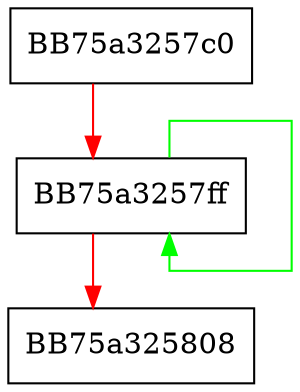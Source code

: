 digraph RemoveMany {
  node [shape="box"];
  graph [splines=ortho];
  BB75a3257c0 -> BB75a3257ff [color="red"];
  BB75a3257ff -> BB75a3257ff [color="green"];
  BB75a3257ff -> BB75a325808 [color="red"];
}